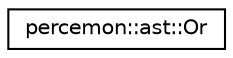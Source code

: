 digraph "Graphical Class Hierarchy"
{
 // LATEX_PDF_SIZE
  edge [fontname="Helvetica",fontsize="10",labelfontname="Helvetica",labelfontsize="10"];
  node [fontname="Helvetica",fontsize="10",shape=record];
  rankdir="LR";
  Node0 [label="percemon::ast::Or",height=0.2,width=0.4,color="black", fillcolor="white", style="filled",URL="$structpercemon_1_1ast_1_1Or.html",tooltip=" "];
}
